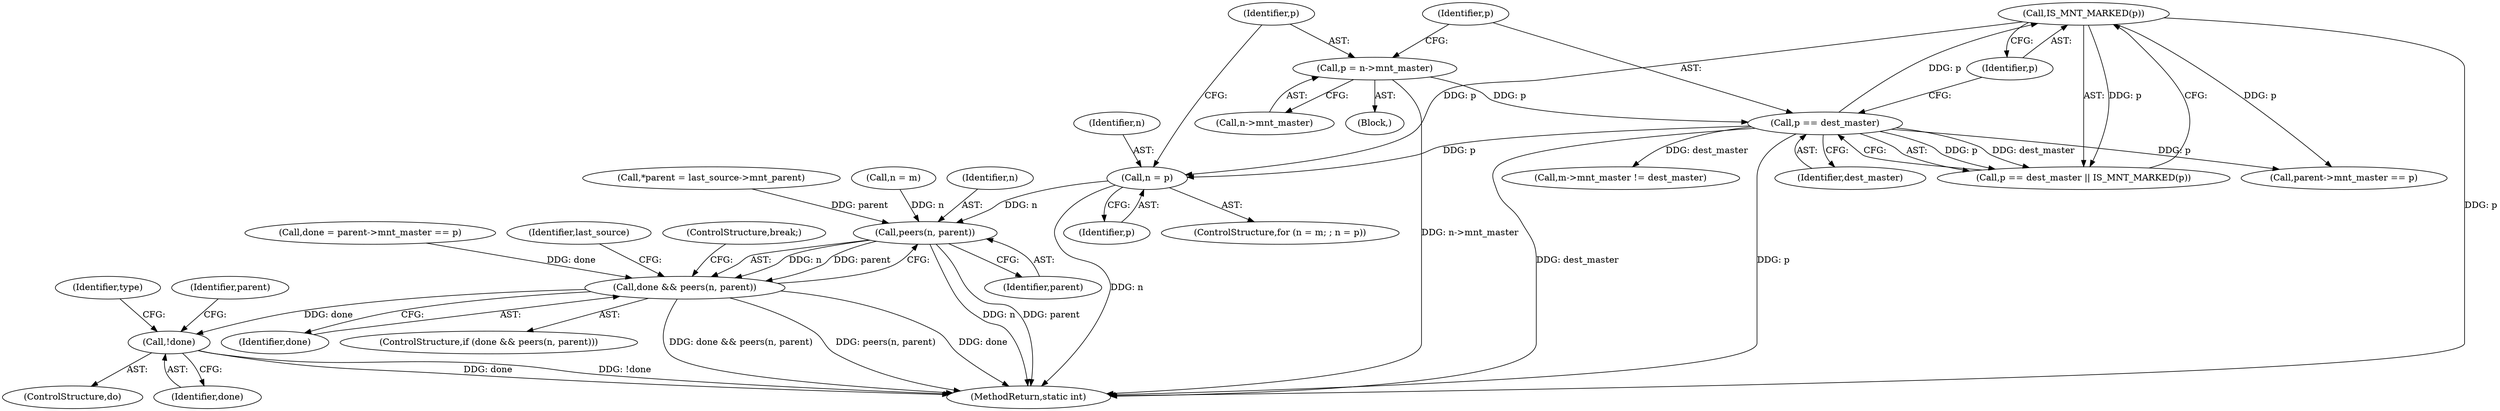 digraph "0_linux_d29216842a85c7970c536108e093963f02714498_5@pointer" {
"1000144" [label="(Call,n = p)"];
"1000158" [label="(Call,IS_MNT_MARKED(p))"];
"1000155" [label="(Call,p == dest_master)"];
"1000148" [label="(Call,p = n->mnt_master)"];
"1000184" [label="(Call,peers(n, parent))"];
"1000182" [label="(Call,done && peers(n, parent))"];
"1000193" [label="(Call,!done)"];
"1000161" [label="(ControlStructure,do)"];
"1000164" [label="(Call,*parent = last_source->mnt_parent)"];
"1000165" [label="(Identifier,parent)"];
"1000159" [label="(Identifier,p)"];
"1000149" [label="(Identifier,p)"];
"1000155" [label="(Call,p == dest_master)"];
"1000183" [label="(Identifier,done)"];
"1000141" [label="(Call,n = m)"];
"1000193" [label="(Call,!done)"];
"1000182" [label="(Call,done && peers(n, parent))"];
"1000194" [label="(Identifier,done)"];
"1000156" [label="(Identifier,p)"];
"1000176" [label="(Call,parent->mnt_master == p)"];
"1000157" [label="(Identifier,dest_master)"];
"1000146" [label="(Identifier,p)"];
"1000144" [label="(Call,n = p)"];
"1000150" [label="(Call,n->mnt_master)"];
"1000145" [label="(Identifier,n)"];
"1000158" [label="(Call,IS_MNT_MARKED(p))"];
"1000189" [label="(Identifier,last_source)"];
"1000154" [label="(Call,p == dest_master || IS_MNT_MARKED(p))"];
"1000181" [label="(ControlStructure,if (done && peers(n, parent)))"];
"1000249" [label="(Call,m->mnt_master != dest_master)"];
"1000277" [label="(MethodReturn,static int)"];
"1000187" [label="(ControlStructure,break;)"];
"1000148" [label="(Call,p = n->mnt_master)"];
"1000184" [label="(Call,peers(n, parent))"];
"1000147" [label="(Block,)"];
"1000185" [label="(Identifier,n)"];
"1000140" [label="(ControlStructure,for (n = m; ; n = p))"];
"1000186" [label="(Identifier,parent)"];
"1000174" [label="(Call,done = parent->mnt_master == p)"];
"1000196" [label="(Identifier,type)"];
"1000144" -> "1000140"  [label="AST: "];
"1000144" -> "1000146"  [label="CFG: "];
"1000145" -> "1000144"  [label="AST: "];
"1000146" -> "1000144"  [label="AST: "];
"1000149" -> "1000144"  [label="CFG: "];
"1000144" -> "1000277"  [label="DDG: n"];
"1000158" -> "1000144"  [label="DDG: p"];
"1000155" -> "1000144"  [label="DDG: p"];
"1000144" -> "1000184"  [label="DDG: n"];
"1000158" -> "1000154"  [label="AST: "];
"1000158" -> "1000159"  [label="CFG: "];
"1000159" -> "1000158"  [label="AST: "];
"1000154" -> "1000158"  [label="CFG: "];
"1000158" -> "1000277"  [label="DDG: p"];
"1000158" -> "1000154"  [label="DDG: p"];
"1000155" -> "1000158"  [label="DDG: p"];
"1000158" -> "1000176"  [label="DDG: p"];
"1000155" -> "1000154"  [label="AST: "];
"1000155" -> "1000157"  [label="CFG: "];
"1000156" -> "1000155"  [label="AST: "];
"1000157" -> "1000155"  [label="AST: "];
"1000159" -> "1000155"  [label="CFG: "];
"1000154" -> "1000155"  [label="CFG: "];
"1000155" -> "1000277"  [label="DDG: dest_master"];
"1000155" -> "1000277"  [label="DDG: p"];
"1000155" -> "1000154"  [label="DDG: p"];
"1000155" -> "1000154"  [label="DDG: dest_master"];
"1000148" -> "1000155"  [label="DDG: p"];
"1000155" -> "1000176"  [label="DDG: p"];
"1000155" -> "1000249"  [label="DDG: dest_master"];
"1000148" -> "1000147"  [label="AST: "];
"1000148" -> "1000150"  [label="CFG: "];
"1000149" -> "1000148"  [label="AST: "];
"1000150" -> "1000148"  [label="AST: "];
"1000156" -> "1000148"  [label="CFG: "];
"1000148" -> "1000277"  [label="DDG: n->mnt_master"];
"1000184" -> "1000182"  [label="AST: "];
"1000184" -> "1000186"  [label="CFG: "];
"1000185" -> "1000184"  [label="AST: "];
"1000186" -> "1000184"  [label="AST: "];
"1000182" -> "1000184"  [label="CFG: "];
"1000184" -> "1000277"  [label="DDG: n"];
"1000184" -> "1000277"  [label="DDG: parent"];
"1000184" -> "1000182"  [label="DDG: n"];
"1000184" -> "1000182"  [label="DDG: parent"];
"1000141" -> "1000184"  [label="DDG: n"];
"1000164" -> "1000184"  [label="DDG: parent"];
"1000182" -> "1000181"  [label="AST: "];
"1000182" -> "1000183"  [label="CFG: "];
"1000183" -> "1000182"  [label="AST: "];
"1000187" -> "1000182"  [label="CFG: "];
"1000189" -> "1000182"  [label="CFG: "];
"1000182" -> "1000277"  [label="DDG: done && peers(n, parent)"];
"1000182" -> "1000277"  [label="DDG: peers(n, parent)"];
"1000182" -> "1000277"  [label="DDG: done"];
"1000174" -> "1000182"  [label="DDG: done"];
"1000182" -> "1000193"  [label="DDG: done"];
"1000193" -> "1000161"  [label="AST: "];
"1000193" -> "1000194"  [label="CFG: "];
"1000194" -> "1000193"  [label="AST: "];
"1000165" -> "1000193"  [label="CFG: "];
"1000196" -> "1000193"  [label="CFG: "];
"1000193" -> "1000277"  [label="DDG: done"];
"1000193" -> "1000277"  [label="DDG: !done"];
}
